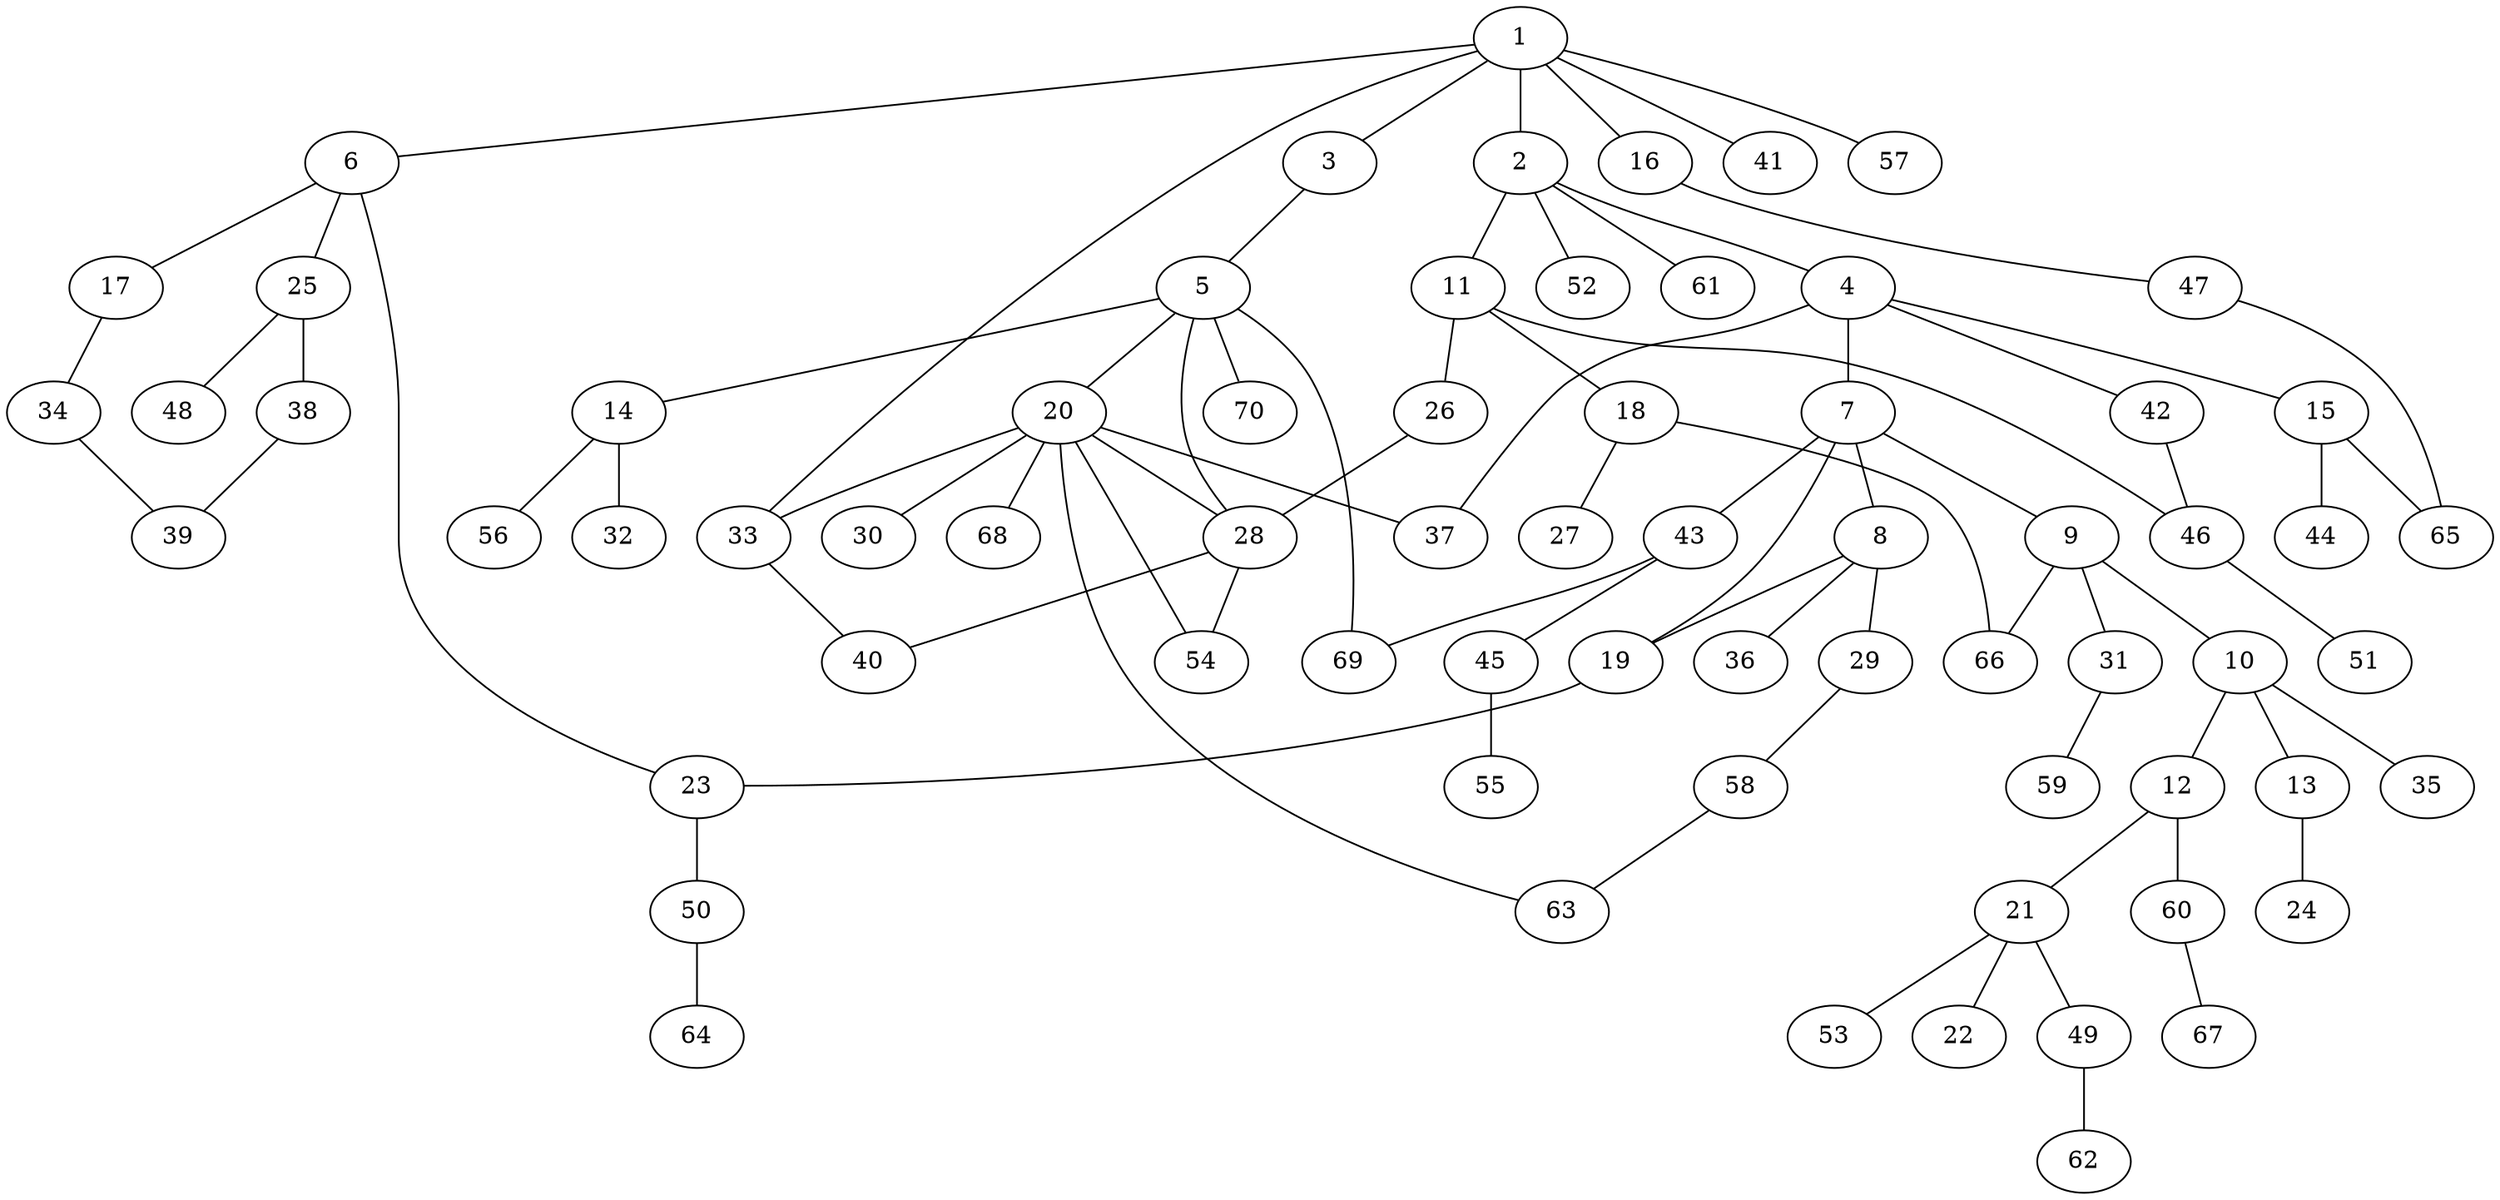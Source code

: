 graph graphname {1--2
1--3
1--6
1--16
1--33
1--41
1--57
2--4
2--11
2--52
2--61
3--5
4--7
4--15
4--37
4--42
5--14
5--20
5--28
5--69
5--70
6--17
6--23
6--25
7--8
7--9
7--19
7--43
8--19
8--29
8--36
9--10
9--31
9--66
10--12
10--13
10--35
11--18
11--26
11--46
12--21
12--60
13--24
14--32
14--56
15--44
15--65
16--47
17--34
18--27
18--66
19--23
20--28
20--30
20--33
20--37
20--54
20--63
20--68
21--22
21--49
21--53
23--50
25--38
25--48
26--28
28--40
28--54
29--58
31--59
33--40
34--39
38--39
42--46
43--45
43--69
45--55
46--51
47--65
49--62
50--64
58--63
60--67
}